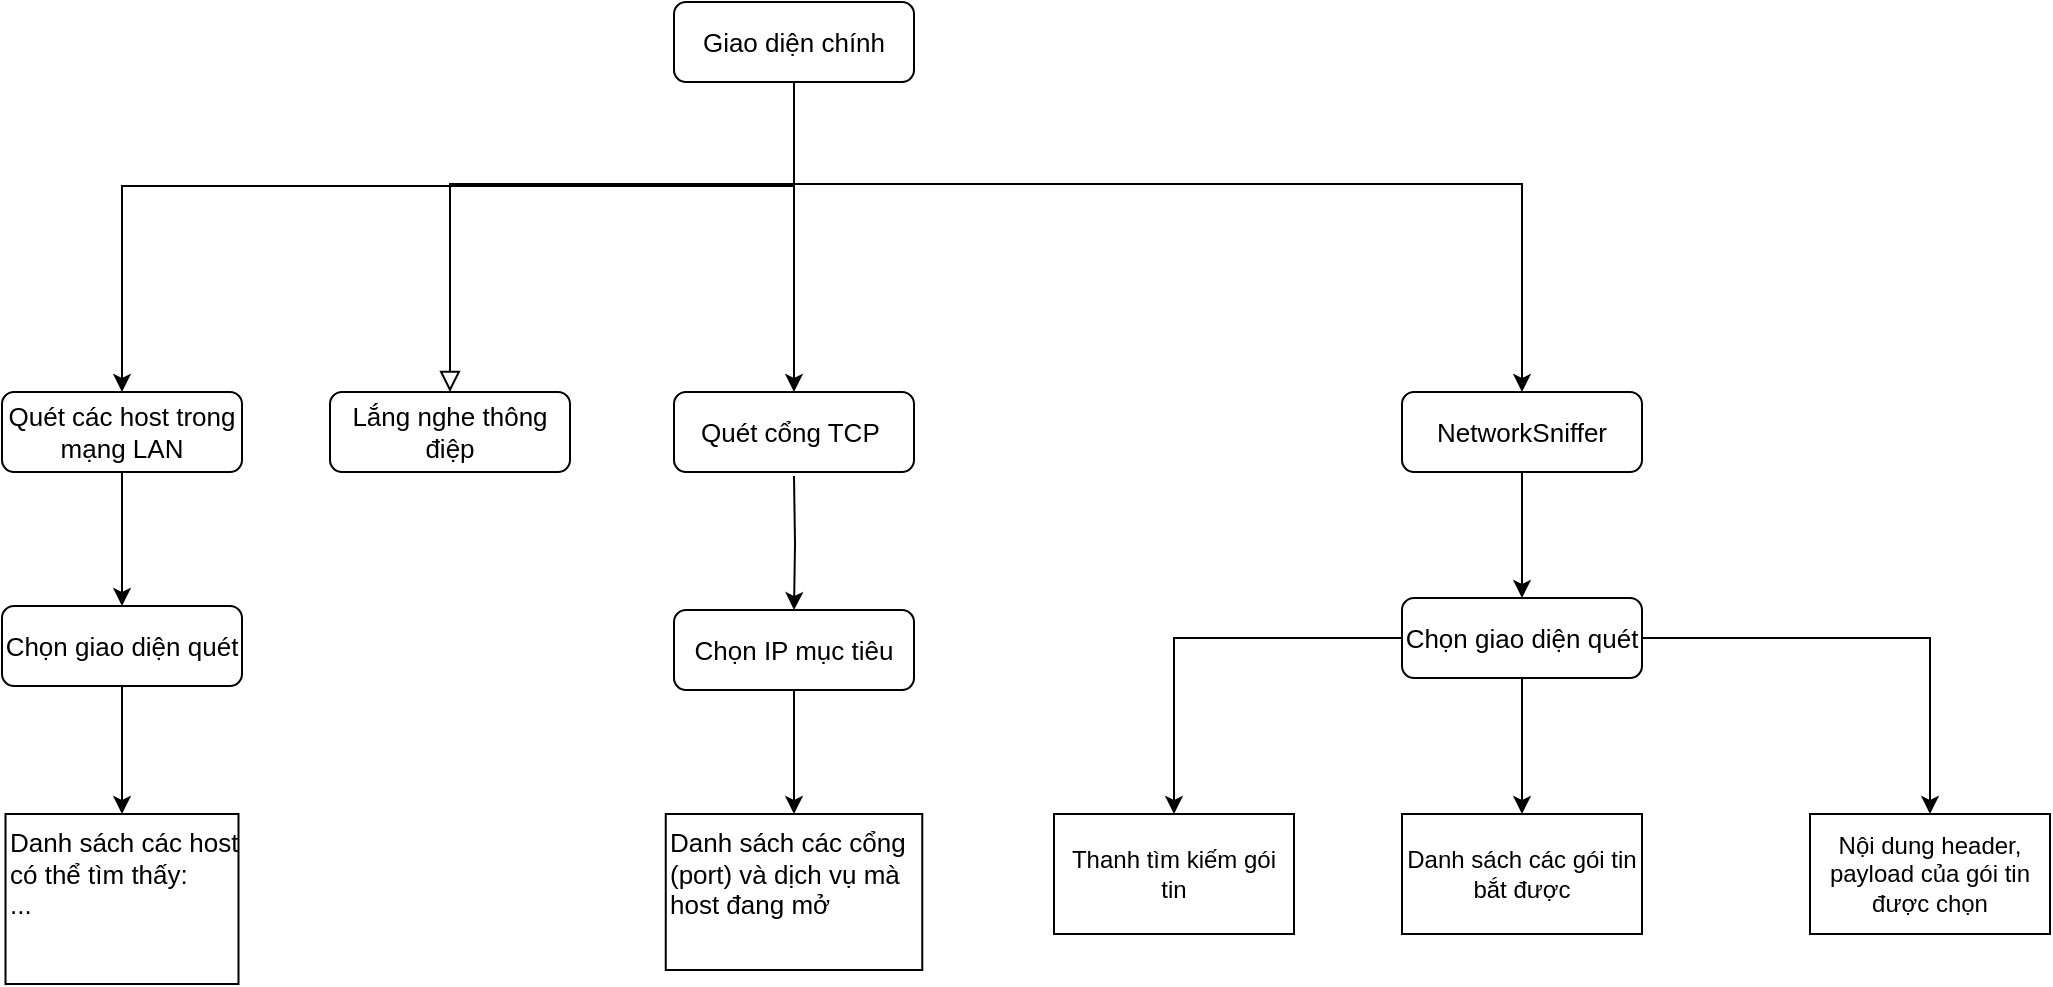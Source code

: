 <mxfile version="24.8.4">
  <diagram id="C5RBs43oDa-KdzZeNtuy" name="Page-1">
    <mxGraphModel dx="1259" dy="608" grid="0" gridSize="10" guides="1" tooltips="1" connect="1" arrows="1" fold="1" page="0" pageScale="1" pageWidth="827" pageHeight="1169" background="#ffffff" math="0" shadow="0">
      <root>
        <mxCell id="WIyWlLk6GJQsqaUBKTNV-0" />
        <mxCell id="WIyWlLk6GJQsqaUBKTNV-1" parent="WIyWlLk6GJQsqaUBKTNV-0" />
        <mxCell id="WIyWlLk6GJQsqaUBKTNV-2" value="" style="rounded=0;html=1;jettySize=auto;orthogonalLoop=1;fontSize=13;endArrow=block;endFill=0;endSize=8;strokeWidth=1;shadow=0;labelBackgroundColor=none;edgeStyle=orthogonalEdgeStyle;entryX=0.5;entryY=0;entryDx=0;entryDy=0;" parent="WIyWlLk6GJQsqaUBKTNV-1" source="WIyWlLk6GJQsqaUBKTNV-3" target="cMBAgcxpO_MVAcUcb5Mw-22" edge="1">
          <mxGeometry relative="1" as="geometry">
            <mxPoint x="309" y="210" as="targetPoint" />
            <Array as="points">
              <mxPoint x="477" y="95" />
              <mxPoint x="305" y="95" />
            </Array>
          </mxGeometry>
        </mxCell>
        <mxCell id="cMBAgcxpO_MVAcUcb5Mw-4" style="edgeStyle=orthogonalEdgeStyle;rounded=0;orthogonalLoop=1;jettySize=auto;html=1;entryX=0.5;entryY=0;entryDx=0;entryDy=0;fontSize=13;" edge="1" parent="WIyWlLk6GJQsqaUBKTNV-1" source="WIyWlLk6GJQsqaUBKTNV-3" target="cMBAgcxpO_MVAcUcb5Mw-1">
          <mxGeometry relative="1" as="geometry" />
        </mxCell>
        <mxCell id="cMBAgcxpO_MVAcUcb5Mw-5" style="edgeStyle=orthogonalEdgeStyle;rounded=0;orthogonalLoop=1;jettySize=auto;html=1;entryX=0.5;entryY=0;entryDx=0;entryDy=0;fontSize=13;" edge="1" parent="WIyWlLk6GJQsqaUBKTNV-1" source="WIyWlLk6GJQsqaUBKTNV-3" target="cMBAgcxpO_MVAcUcb5Mw-20">
          <mxGeometry relative="1" as="geometry">
            <mxPoint x="645" y="201" as="targetPoint" />
            <Array as="points">
              <mxPoint x="477" y="95" />
              <mxPoint x="841" y="95" />
            </Array>
          </mxGeometry>
        </mxCell>
        <mxCell id="cMBAgcxpO_MVAcUcb5Mw-6" style="edgeStyle=orthogonalEdgeStyle;rounded=0;orthogonalLoop=1;jettySize=auto;html=1;entryX=0.5;entryY=0;entryDx=0;entryDy=0;fontSize=13;" edge="1" parent="WIyWlLk6GJQsqaUBKTNV-1" source="WIyWlLk6GJQsqaUBKTNV-3" target="WIyWlLk6GJQsqaUBKTNV-7">
          <mxGeometry relative="1" as="geometry">
            <Array as="points">
              <mxPoint x="477" y="96" />
              <mxPoint x="141" y="96" />
            </Array>
          </mxGeometry>
        </mxCell>
        <mxCell id="WIyWlLk6GJQsqaUBKTNV-3" value="Giao diện chính" style="rounded=1;whiteSpace=wrap;html=1;fontSize=13;glass=0;strokeWidth=1;shadow=0;" parent="WIyWlLk6GJQsqaUBKTNV-1" vertex="1">
          <mxGeometry x="417" y="4" width="120" height="40" as="geometry" />
        </mxCell>
        <mxCell id="cMBAgcxpO_MVAcUcb5Mw-8" style="edgeStyle=orthogonalEdgeStyle;rounded=0;orthogonalLoop=1;jettySize=auto;html=1;fontSize=13;" edge="1" parent="WIyWlLk6GJQsqaUBKTNV-1" source="WIyWlLk6GJQsqaUBKTNV-7" target="cMBAgcxpO_MVAcUcb5Mw-7">
          <mxGeometry relative="1" as="geometry" />
        </mxCell>
        <mxCell id="WIyWlLk6GJQsqaUBKTNV-7" value="Quét các host trong mạng LAN" style="rounded=1;whiteSpace=wrap;html=1;fontSize=13;glass=0;strokeWidth=1;shadow=0;" parent="WIyWlLk6GJQsqaUBKTNV-1" vertex="1">
          <mxGeometry x="81" y="199" width="120" height="40" as="geometry" />
        </mxCell>
        <mxCell id="cMBAgcxpO_MVAcUcb5Mw-1" value="Quét cổng TCP&amp;nbsp;" style="rounded=1;whiteSpace=wrap;html=1;fontSize=13;glass=0;strokeWidth=1;shadow=0;" vertex="1" parent="WIyWlLk6GJQsqaUBKTNV-1">
          <mxGeometry x="417" y="199" width="120" height="40" as="geometry" />
        </mxCell>
        <mxCell id="cMBAgcxpO_MVAcUcb5Mw-11" style="edgeStyle=orthogonalEdgeStyle;rounded=0;orthogonalLoop=1;jettySize=auto;html=1;entryX=0.5;entryY=0;entryDx=0;entryDy=0;fontSize=13;" edge="1" parent="WIyWlLk6GJQsqaUBKTNV-1" source="cMBAgcxpO_MVAcUcb5Mw-7" target="cMBAgcxpO_MVAcUcb5Mw-10">
          <mxGeometry relative="1" as="geometry" />
        </mxCell>
        <mxCell id="cMBAgcxpO_MVAcUcb5Mw-7" value="Chọn giao diện quét" style="rounded=1;whiteSpace=wrap;html=1;fontSize=13;glass=0;strokeWidth=1;shadow=0;" vertex="1" parent="WIyWlLk6GJQsqaUBKTNV-1">
          <mxGeometry x="81" y="306" width="120" height="40" as="geometry" />
        </mxCell>
        <mxCell id="cMBAgcxpO_MVAcUcb5Mw-10" value="Danh sách các host có thể tìm thấy:&lt;div style=&quot;font-size: 13px;&quot;&gt;...&lt;/div&gt;" style="rounded=0;whiteSpace=wrap;html=1;fillColor=default;align=left;verticalAlign=top;fontSize=13;" vertex="1" parent="WIyWlLk6GJQsqaUBKTNV-1">
          <mxGeometry x="82.75" y="410" width="116.5" height="85" as="geometry" />
        </mxCell>
        <mxCell id="cMBAgcxpO_MVAcUcb5Mw-16" style="edgeStyle=orthogonalEdgeStyle;rounded=0;orthogonalLoop=1;jettySize=auto;html=1;entryX=0.5;entryY=0;entryDx=0;entryDy=0;" edge="1" parent="WIyWlLk6GJQsqaUBKTNV-1" source="cMBAgcxpO_MVAcUcb5Mw-12" target="cMBAgcxpO_MVAcUcb5Mw-14">
          <mxGeometry relative="1" as="geometry" />
        </mxCell>
        <mxCell id="cMBAgcxpO_MVAcUcb5Mw-12" value="Chọn IP mục tiêu" style="rounded=1;whiteSpace=wrap;html=1;fontSize=13;glass=0;strokeWidth=1;shadow=0;" vertex="1" parent="WIyWlLk6GJQsqaUBKTNV-1">
          <mxGeometry x="417" y="308" width="120" height="40" as="geometry" />
        </mxCell>
        <mxCell id="cMBAgcxpO_MVAcUcb5Mw-13" style="edgeStyle=orthogonalEdgeStyle;rounded=0;orthogonalLoop=1;jettySize=auto;html=1;fontSize=13;" edge="1" target="cMBAgcxpO_MVAcUcb5Mw-12" parent="WIyWlLk6GJQsqaUBKTNV-1">
          <mxGeometry relative="1" as="geometry">
            <mxPoint x="477" y="241" as="sourcePoint" />
          </mxGeometry>
        </mxCell>
        <mxCell id="cMBAgcxpO_MVAcUcb5Mw-14" value="Danh sách các cổng (port) và dịch vụ mà host đang mở&amp;nbsp;" style="rounded=0;whiteSpace=wrap;html=1;fillColor=default;align=left;verticalAlign=top;fontSize=13;" vertex="1" parent="WIyWlLk6GJQsqaUBKTNV-1">
          <mxGeometry x="412.88" y="410" width="128.25" height="78" as="geometry" />
        </mxCell>
        <mxCell id="cMBAgcxpO_MVAcUcb5Mw-19" style="edgeStyle=orthogonalEdgeStyle;rounded=0;orthogonalLoop=1;jettySize=auto;html=1;" edge="1" parent="WIyWlLk6GJQsqaUBKTNV-1" source="cMBAgcxpO_MVAcUcb5Mw-20" target="cMBAgcxpO_MVAcUcb5Mw-21">
          <mxGeometry relative="1" as="geometry" />
        </mxCell>
        <mxCell id="cMBAgcxpO_MVAcUcb5Mw-20" value="NetworkSniffer" style="rounded=1;whiteSpace=wrap;html=1;fontSize=13;glass=0;strokeWidth=1;shadow=0;" vertex="1" parent="WIyWlLk6GJQsqaUBKTNV-1">
          <mxGeometry x="781" y="199" width="120" height="40" as="geometry" />
        </mxCell>
        <mxCell id="cMBAgcxpO_MVAcUcb5Mw-25" style="edgeStyle=orthogonalEdgeStyle;rounded=0;orthogonalLoop=1;jettySize=auto;html=1;" edge="1" parent="WIyWlLk6GJQsqaUBKTNV-1" source="cMBAgcxpO_MVAcUcb5Mw-21" target="cMBAgcxpO_MVAcUcb5Mw-24">
          <mxGeometry relative="1" as="geometry" />
        </mxCell>
        <mxCell id="cMBAgcxpO_MVAcUcb5Mw-28" style="edgeStyle=orthogonalEdgeStyle;rounded=0;orthogonalLoop=1;jettySize=auto;html=1;entryX=0.5;entryY=0;entryDx=0;entryDy=0;" edge="1" parent="WIyWlLk6GJQsqaUBKTNV-1" source="cMBAgcxpO_MVAcUcb5Mw-21" target="cMBAgcxpO_MVAcUcb5Mw-26">
          <mxGeometry relative="1" as="geometry" />
        </mxCell>
        <mxCell id="cMBAgcxpO_MVAcUcb5Mw-30" style="edgeStyle=orthogonalEdgeStyle;rounded=0;orthogonalLoop=1;jettySize=auto;html=1;entryX=0.5;entryY=0;entryDx=0;entryDy=0;" edge="1" parent="WIyWlLk6GJQsqaUBKTNV-1" source="cMBAgcxpO_MVAcUcb5Mw-21" target="cMBAgcxpO_MVAcUcb5Mw-29">
          <mxGeometry relative="1" as="geometry" />
        </mxCell>
        <mxCell id="cMBAgcxpO_MVAcUcb5Mw-21" value="Chọn giao diện quét" style="rounded=1;whiteSpace=wrap;html=1;fontSize=13;glass=0;strokeWidth=1;shadow=0;" vertex="1" parent="WIyWlLk6GJQsqaUBKTNV-1">
          <mxGeometry x="781" y="302" width="120" height="40" as="geometry" />
        </mxCell>
        <mxCell id="cMBAgcxpO_MVAcUcb5Mw-22" value="Lắng nghe thông điệp" style="rounded=1;whiteSpace=wrap;html=1;fontSize=13;glass=0;strokeWidth=1;shadow=0;" vertex="1" parent="WIyWlLk6GJQsqaUBKTNV-1">
          <mxGeometry x="245" y="199" width="120" height="40" as="geometry" />
        </mxCell>
        <mxCell id="cMBAgcxpO_MVAcUcb5Mw-24" value="Nội dung header, payload của gói tin được chọn" style="rounded=0;whiteSpace=wrap;html=1;" vertex="1" parent="WIyWlLk6GJQsqaUBKTNV-1">
          <mxGeometry x="985" y="410" width="120" height="60" as="geometry" />
        </mxCell>
        <mxCell id="cMBAgcxpO_MVAcUcb5Mw-26" value="Danh sách các gói tin bắt được" style="rounded=0;whiteSpace=wrap;html=1;" vertex="1" parent="WIyWlLk6GJQsqaUBKTNV-1">
          <mxGeometry x="781" y="410" width="120" height="60" as="geometry" />
        </mxCell>
        <mxCell id="cMBAgcxpO_MVAcUcb5Mw-29" value="Thanh tìm kiếm gói tin" style="rounded=0;whiteSpace=wrap;html=1;" vertex="1" parent="WIyWlLk6GJQsqaUBKTNV-1">
          <mxGeometry x="607" y="410" width="120" height="60" as="geometry" />
        </mxCell>
      </root>
    </mxGraphModel>
  </diagram>
</mxfile>
